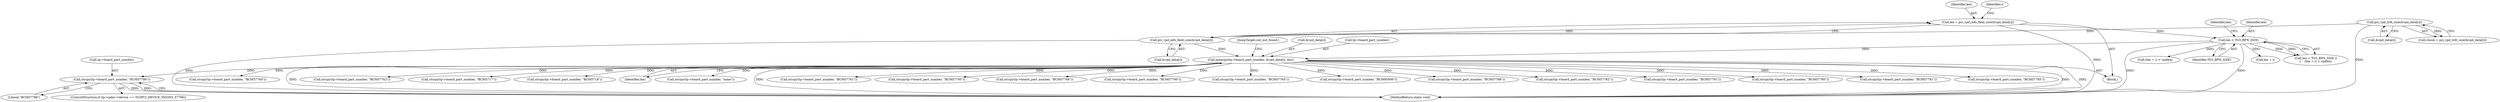 digraph "0_linux_715230a44310a8cf66fbfb5a46f9a62a9b2de424@API" {
"1000577" [label="(Call,strcpy(tp->board_part_number, \"BCM57786\"))"];
"1000301" [label="(Call,memcpy(tp->board_part_number, &vpd_data[i], len))"];
"1000282" [label="(Call,pci_vpd_info_field_size(&vpd_data[i]))"];
"1000139" [label="(Call,pci_vpd_lrdt_size(&vpd_data[i]))"];
"1000292" [label="(Call,len > TG3_BPN_SIZE)"];
"1000280" [label="(Call,len = pci_vpd_info_field_size(&vpd_data[i]))"];
"1000393" [label="(Call,strcpy(tp->board_part_number, \"BCM57760\"))"];
"1000535" [label="(Call,strcpy(tp->board_part_number, \"BCM57762\"))"];
"1000296" [label="(Call,len + i)"];
"1000581" [label="(Literal,\"BCM57786\")"];
"1000302" [label="(Call,tp->board_part_number)"];
"1000343" [label="(Call,strcpy(tp->board_part_number, \"BCM5717\"))"];
"1000357" [label="(Call,strcpy(tp->board_part_number, \"BCM5718\"))"];
"1000599" [label="(Call,strcpy(tp->board_part_number, \"none\"))"];
"1000297" [label="(Identifier,len)"];
"1000291" [label="(Call,len > TG3_BPN_SIZE ||\n\t    (len + i) > vpdlen)"];
"1000443" [label="(Call,strcpy(tp->board_part_number, \"BCM57761\"))"];
"1000293" [label="(Identifier,len)"];
"1000310" [label="(JumpTarget,out_not_found:)"];
"1000513" [label="(Call,strcpy(tp->board_part_number, \"BCM57795\"))"];
"1000549" [label="(Call,strcpy(tp->board_part_number, \"BCM57766\"))"];
"1000280" [label="(Call,len = pci_vpd_info_field_size(&vpd_data[i]))"];
"1000407" [label="(Call,strcpy(tp->board_part_number, \"BCM57790\"))"];
"1000457" [label="(Call,strcpy(tp->board_part_number, \"BCM57765\"))"];
"1000591" [label="(Call,strcpy(tp->board_part_number, \"BCM95906\"))"];
"1000421" [label="(Call,strcpy(tp->board_part_number, \"BCM57788\"))"];
"1000281" [label="(Identifier,len)"];
"1000292" [label="(Call,len > TG3_BPN_SIZE)"];
"1000295" [label="(Call,(len + i) > vpdlen)"];
"1000309" [label="(Identifier,len)"];
"1000578" [label="(Call,tp->board_part_number)"];
"1000288" [label="(Identifier,i)"];
"1000563" [label="(Call,strcpy(tp->board_part_number, \"BCM57782\"))"];
"1000140" [label="(Call,&vpd_data[i])"];
"1000301" [label="(Call,memcpy(tp->board_part_number, &vpd_data[i], len))"];
"1000283" [label="(Call,&vpd_data[i])"];
"1000604" [label="(MethodReturn,static void)"];
"1000499" [label="(Call,strcpy(tp->board_part_number, \"BCM57791\"))"];
"1000282" [label="(Call,pci_vpd_info_field_size(&vpd_data[i]))"];
"1000379" [label="(Call,strcpy(tp->board_part_number, \"BCM57780\"))"];
"1000294" [label="(Identifier,TG3_BPN_SIZE)"];
"1000139" [label="(Call,pci_vpd_lrdt_size(&vpd_data[i]))"];
"1000569" [label="(ControlStructure,if (tp->pdev->device == TG3PCI_DEVICE_TIGON3_57786))"];
"1000102" [label="(Block,)"];
"1000471" [label="(Call,strcpy(tp->board_part_number, \"BCM57781\"))"];
"1000577" [label="(Call,strcpy(tp->board_part_number, \"BCM57786\"))"];
"1000305" [label="(Call,&vpd_data[i])"];
"1000137" [label="(Call,rosize = pci_vpd_lrdt_size(&vpd_data[i]))"];
"1000485" [label="(Call,strcpy(tp->board_part_number, \"BCM57785\"))"];
"1000577" -> "1000569"  [label="AST: "];
"1000577" -> "1000581"  [label="CFG: "];
"1000578" -> "1000577"  [label="AST: "];
"1000581" -> "1000577"  [label="AST: "];
"1000604" -> "1000577"  [label="CFG: "];
"1000577" -> "1000604"  [label="DDG: "];
"1000577" -> "1000604"  [label="DDG: "];
"1000301" -> "1000577"  [label="DDG: "];
"1000301" -> "1000102"  [label="AST: "];
"1000301" -> "1000309"  [label="CFG: "];
"1000302" -> "1000301"  [label="AST: "];
"1000305" -> "1000301"  [label="AST: "];
"1000309" -> "1000301"  [label="AST: "];
"1000310" -> "1000301"  [label="CFG: "];
"1000301" -> "1000604"  [label="DDG: "];
"1000301" -> "1000604"  [label="DDG: "];
"1000301" -> "1000604"  [label="DDG: "];
"1000301" -> "1000604"  [label="DDG: "];
"1000282" -> "1000301"  [label="DDG: "];
"1000292" -> "1000301"  [label="DDG: "];
"1000301" -> "1000343"  [label="DDG: "];
"1000301" -> "1000357"  [label="DDG: "];
"1000301" -> "1000379"  [label="DDG: "];
"1000301" -> "1000393"  [label="DDG: "];
"1000301" -> "1000407"  [label="DDG: "];
"1000301" -> "1000421"  [label="DDG: "];
"1000301" -> "1000443"  [label="DDG: "];
"1000301" -> "1000457"  [label="DDG: "];
"1000301" -> "1000471"  [label="DDG: "];
"1000301" -> "1000485"  [label="DDG: "];
"1000301" -> "1000499"  [label="DDG: "];
"1000301" -> "1000513"  [label="DDG: "];
"1000301" -> "1000535"  [label="DDG: "];
"1000301" -> "1000549"  [label="DDG: "];
"1000301" -> "1000563"  [label="DDG: "];
"1000301" -> "1000591"  [label="DDG: "];
"1000301" -> "1000599"  [label="DDG: "];
"1000282" -> "1000280"  [label="AST: "];
"1000282" -> "1000283"  [label="CFG: "];
"1000283" -> "1000282"  [label="AST: "];
"1000280" -> "1000282"  [label="CFG: "];
"1000282" -> "1000604"  [label="DDG: "];
"1000282" -> "1000280"  [label="DDG: "];
"1000139" -> "1000282"  [label="DDG: "];
"1000139" -> "1000137"  [label="AST: "];
"1000139" -> "1000140"  [label="CFG: "];
"1000140" -> "1000139"  [label="AST: "];
"1000137" -> "1000139"  [label="CFG: "];
"1000139" -> "1000604"  [label="DDG: "];
"1000139" -> "1000137"  [label="DDG: "];
"1000292" -> "1000291"  [label="AST: "];
"1000292" -> "1000294"  [label="CFG: "];
"1000293" -> "1000292"  [label="AST: "];
"1000294" -> "1000292"  [label="AST: "];
"1000297" -> "1000292"  [label="CFG: "];
"1000291" -> "1000292"  [label="CFG: "];
"1000292" -> "1000604"  [label="DDG: "];
"1000292" -> "1000604"  [label="DDG: "];
"1000292" -> "1000291"  [label="DDG: "];
"1000292" -> "1000291"  [label="DDG: "];
"1000280" -> "1000292"  [label="DDG: "];
"1000292" -> "1000295"  [label="DDG: "];
"1000292" -> "1000296"  [label="DDG: "];
"1000280" -> "1000102"  [label="AST: "];
"1000281" -> "1000280"  [label="AST: "];
"1000288" -> "1000280"  [label="CFG: "];
"1000280" -> "1000604"  [label="DDG: "];
}
